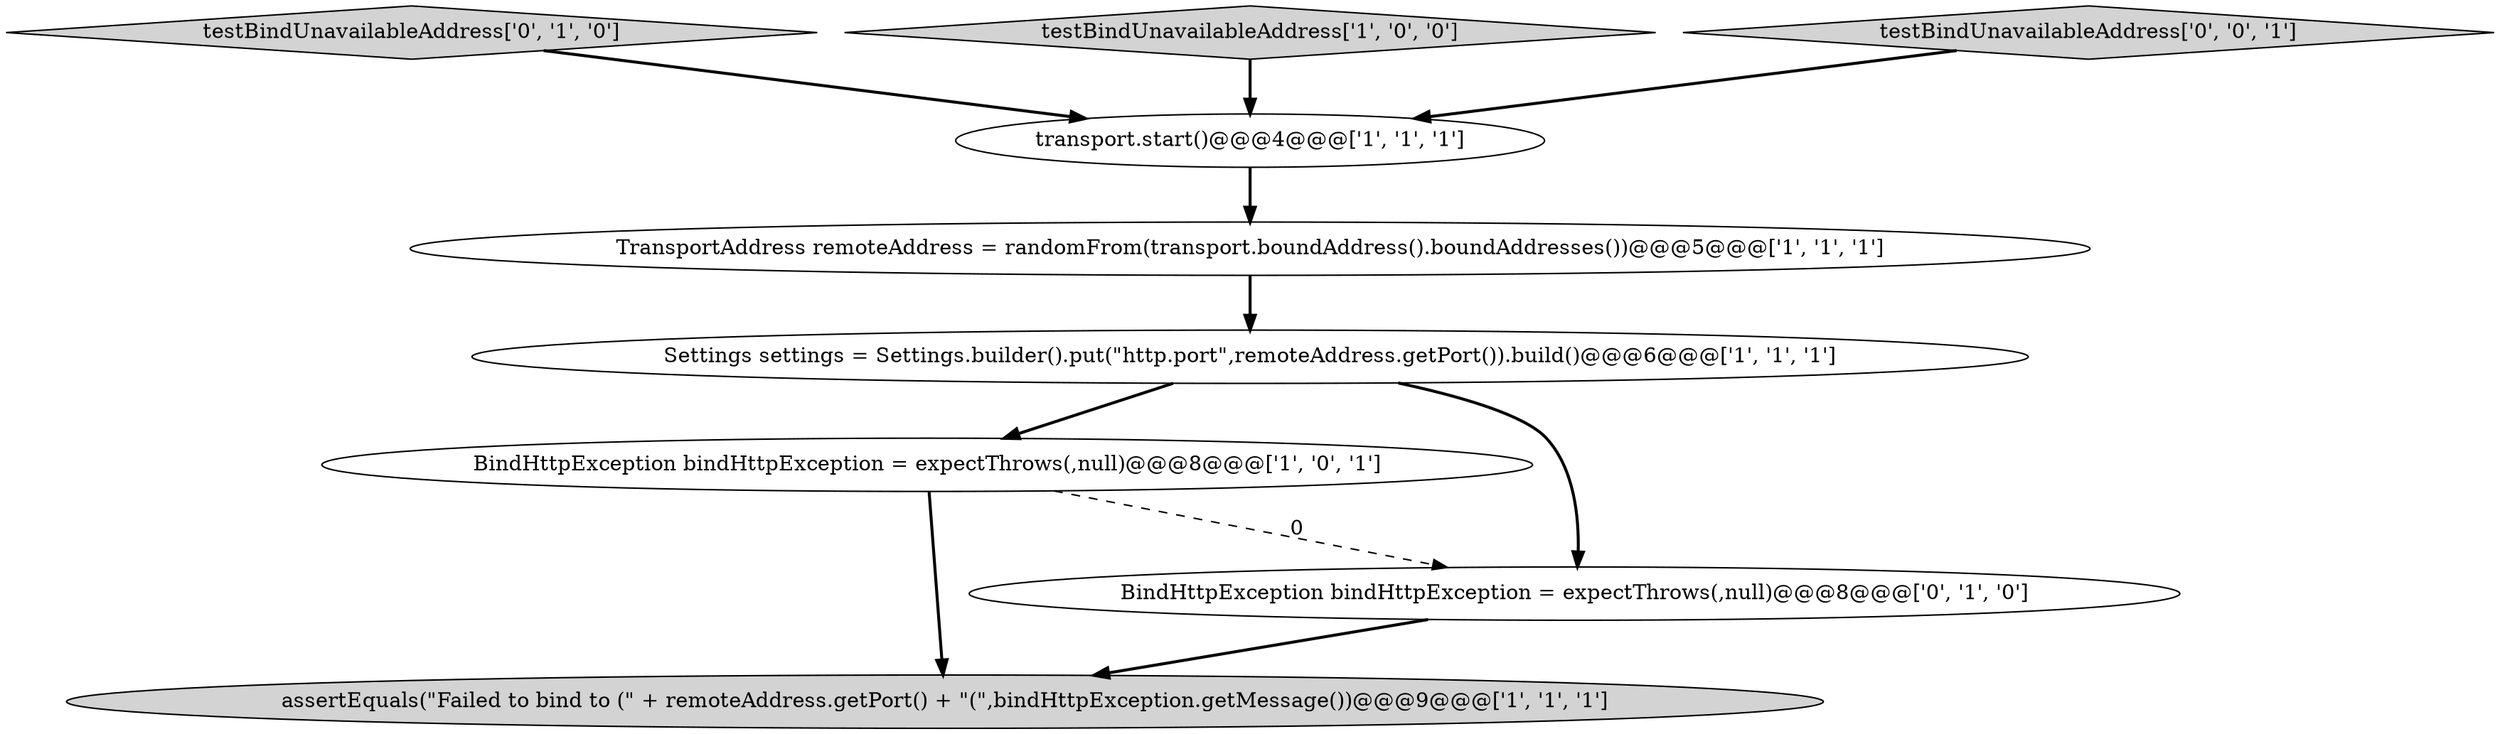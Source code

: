 digraph {
2 [style = filled, label = "TransportAddress remoteAddress = randomFrom(transport.boundAddress().boundAddresses())@@@5@@@['1', '1', '1']", fillcolor = white, shape = ellipse image = "AAA0AAABBB1BBB"];
7 [style = filled, label = "testBindUnavailableAddress['0', '1', '0']", fillcolor = lightgray, shape = diamond image = "AAA0AAABBB2BBB"];
0 [style = filled, label = "transport.start()@@@4@@@['1', '1', '1']", fillcolor = white, shape = ellipse image = "AAA0AAABBB1BBB"];
1 [style = filled, label = "assertEquals(\"Failed to bind to (\" + remoteAddress.getPort() + \"(\",bindHttpException.getMessage())@@@9@@@['1', '1', '1']", fillcolor = lightgray, shape = ellipse image = "AAA0AAABBB1BBB"];
4 [style = filled, label = "testBindUnavailableAddress['1', '0', '0']", fillcolor = lightgray, shape = diamond image = "AAA0AAABBB1BBB"];
5 [style = filled, label = "BindHttpException bindHttpException = expectThrows(,null)@@@8@@@['1', '0', '1']", fillcolor = white, shape = ellipse image = "AAA0AAABBB1BBB"];
6 [style = filled, label = "BindHttpException bindHttpException = expectThrows(,null)@@@8@@@['0', '1', '0']", fillcolor = white, shape = ellipse image = "AAA1AAABBB2BBB"];
8 [style = filled, label = "testBindUnavailableAddress['0', '0', '1']", fillcolor = lightgray, shape = diamond image = "AAA0AAABBB3BBB"];
3 [style = filled, label = "Settings settings = Settings.builder().put(\"http.port\",remoteAddress.getPort()).build()@@@6@@@['1', '1', '1']", fillcolor = white, shape = ellipse image = "AAA0AAABBB1BBB"];
0->2 [style = bold, label=""];
5->6 [style = dashed, label="0"];
3->6 [style = bold, label=""];
6->1 [style = bold, label=""];
7->0 [style = bold, label=""];
8->0 [style = bold, label=""];
3->5 [style = bold, label=""];
4->0 [style = bold, label=""];
2->3 [style = bold, label=""];
5->1 [style = bold, label=""];
}
